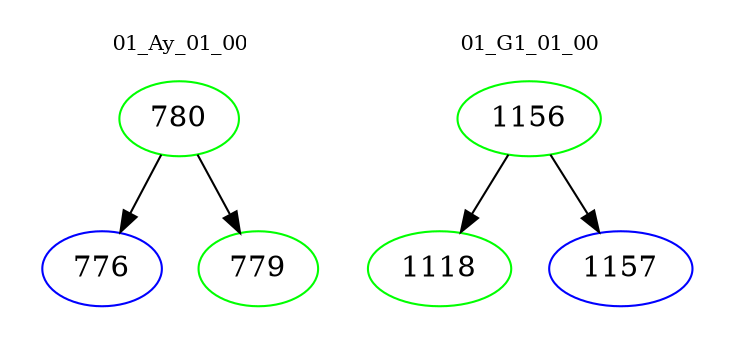 digraph{
subgraph cluster_0 {
color = white
label = "01_Ay_01_00";
fontsize=10;
T0_780 [label="780", color="green"]
T0_780 -> T0_776 [color="black"]
T0_776 [label="776", color="blue"]
T0_780 -> T0_779 [color="black"]
T0_779 [label="779", color="green"]
}
subgraph cluster_1 {
color = white
label = "01_G1_01_00";
fontsize=10;
T1_1156 [label="1156", color="green"]
T1_1156 -> T1_1118 [color="black"]
T1_1118 [label="1118", color="green"]
T1_1156 -> T1_1157 [color="black"]
T1_1157 [label="1157", color="blue"]
}
}
